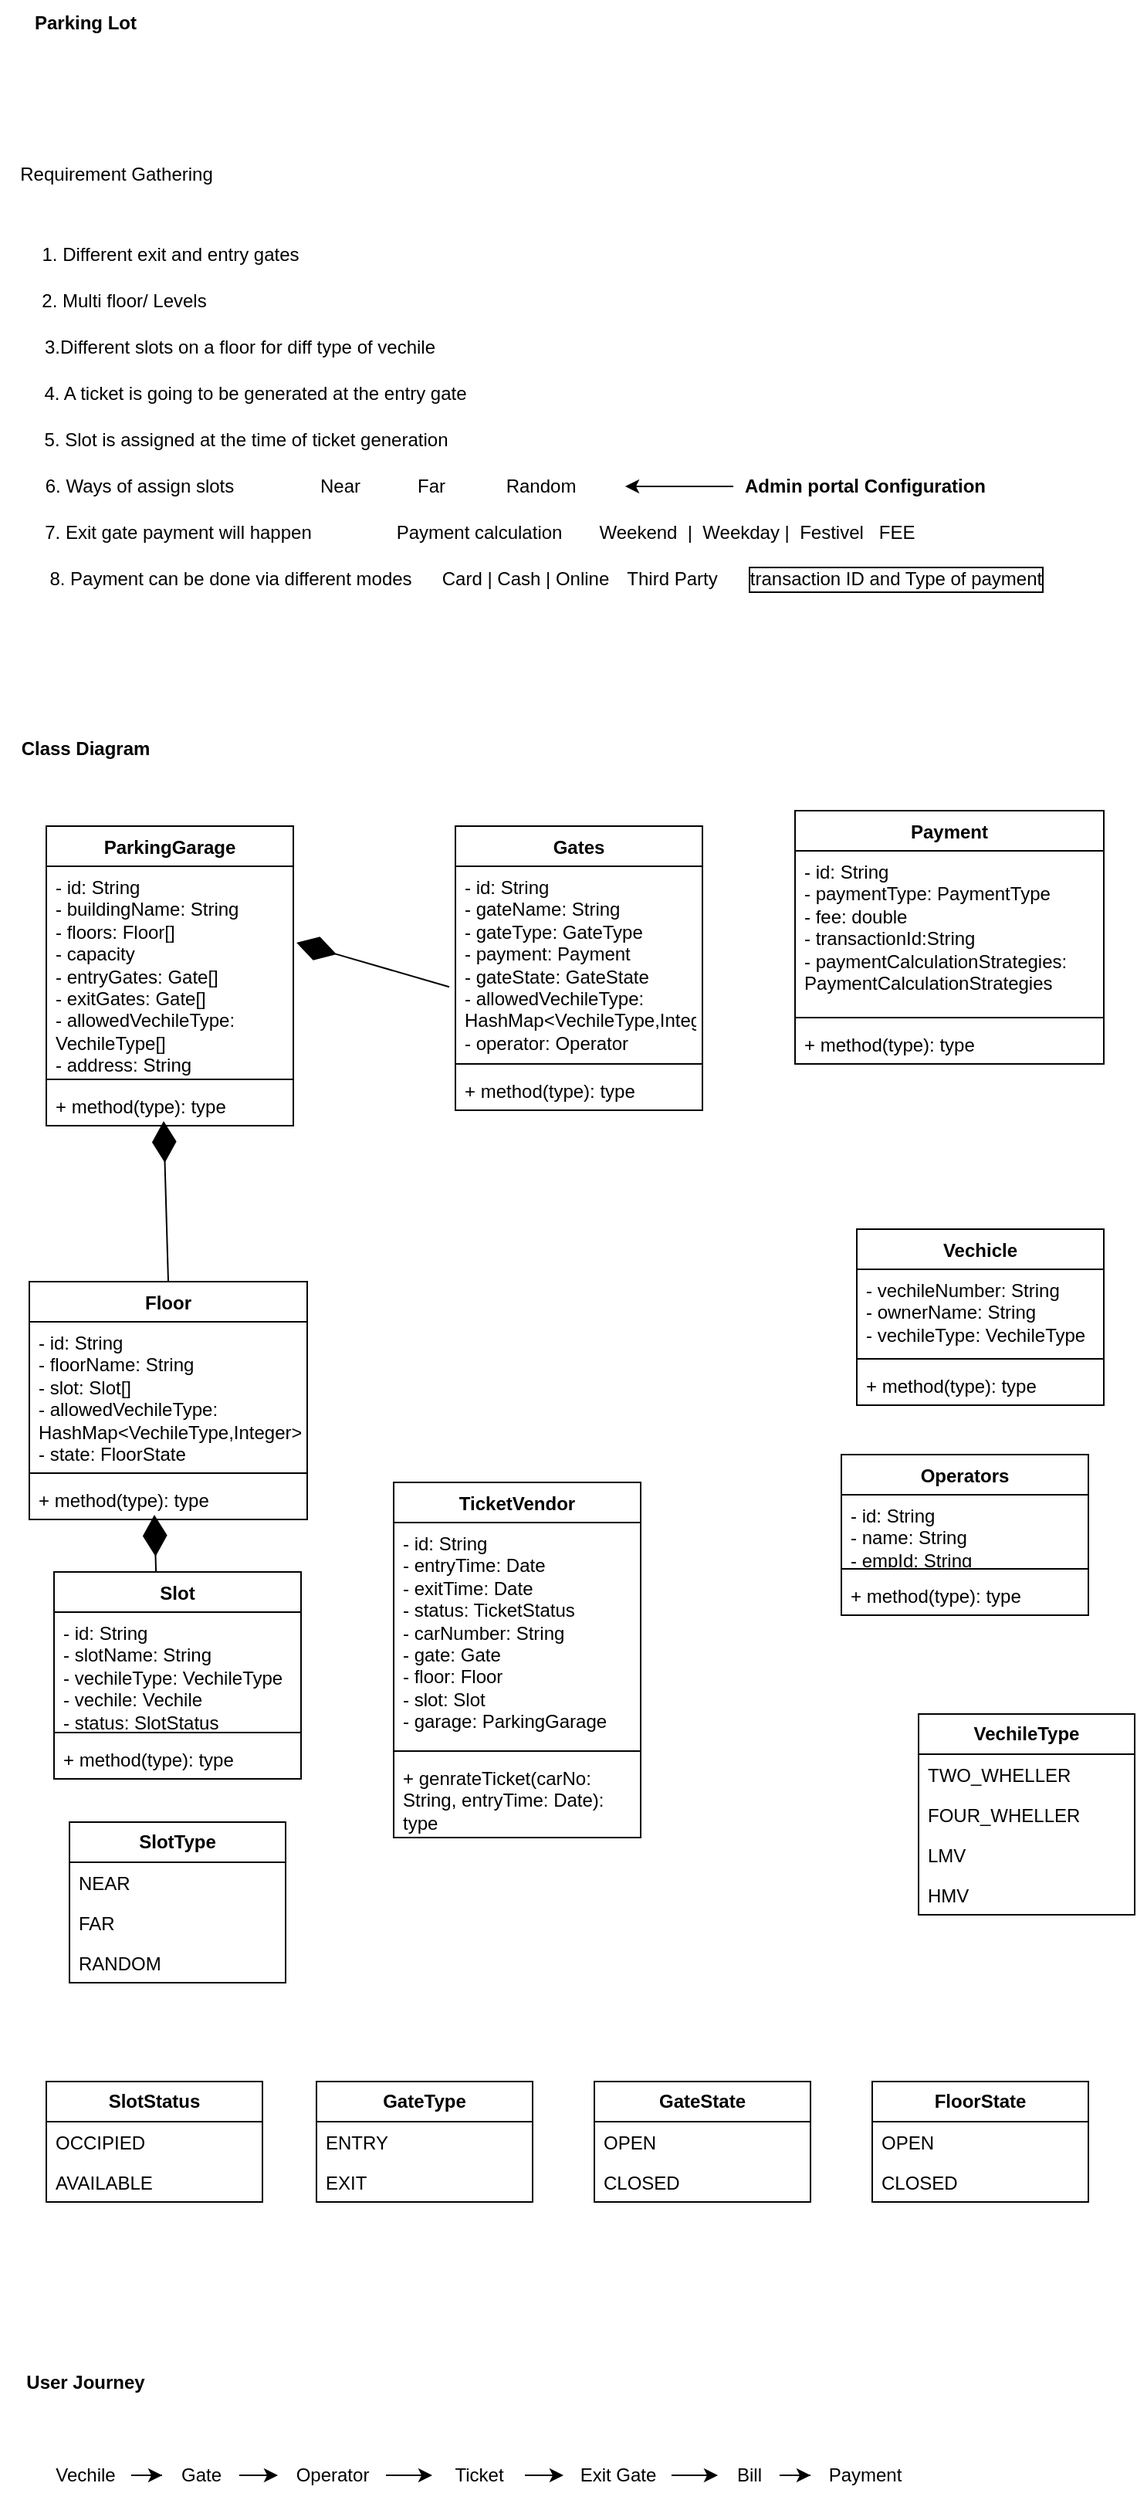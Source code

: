 <mxfile version="26.0.4">
  <diagram name="Page-1" id="C8TJBIB4cI3RyI80sVMX">
    <mxGraphModel dx="1434" dy="836" grid="1" gridSize="10" guides="1" tooltips="1" connect="1" arrows="1" fold="1" page="1" pageScale="1" pageWidth="827" pageHeight="1169" math="0" shadow="0">
      <root>
        <mxCell id="0" />
        <mxCell id="1" parent="0" />
        <mxCell id="tVv8EJueiG8kkGohXM46-1" value="Parking Lot" style="text;html=1;align=center;verticalAlign=middle;resizable=0;points=[];autosize=1;strokeColor=none;fillColor=none;fontStyle=1" vertex="1" parent="1">
          <mxGeometry x="40" y="50" width="80" height="30" as="geometry" />
        </mxCell>
        <mxCell id="tVv8EJueiG8kkGohXM46-2" value="Requirement Gathering" style="text;html=1;align=center;verticalAlign=middle;resizable=0;points=[];autosize=1;strokeColor=none;fillColor=none;" vertex="1" parent="1">
          <mxGeometry x="25" y="148" width="150" height="30" as="geometry" />
        </mxCell>
        <mxCell id="tVv8EJueiG8kkGohXM46-3" value="1. Different exit and entry gates" style="text;html=1;align=center;verticalAlign=middle;resizable=0;points=[];autosize=1;strokeColor=none;fillColor=none;" vertex="1" parent="1">
          <mxGeometry x="40" y="200" width="190" height="30" as="geometry" />
        </mxCell>
        <mxCell id="tVv8EJueiG8kkGohXM46-4" value="2. Multi floor/ Levels" style="text;html=1;align=center;verticalAlign=middle;resizable=0;points=[];autosize=1;strokeColor=none;fillColor=none;" vertex="1" parent="1">
          <mxGeometry x="40" y="230" width="130" height="30" as="geometry" />
        </mxCell>
        <mxCell id="tVv8EJueiG8kkGohXM46-5" value="3.Different slots on a floor for diff type of vechile" style="text;html=1;align=center;verticalAlign=middle;resizable=0;points=[];autosize=1;strokeColor=none;fillColor=none;" vertex="1" parent="1">
          <mxGeometry x="40" y="260" width="280" height="30" as="geometry" />
        </mxCell>
        <mxCell id="tVv8EJueiG8kkGohXM46-7" value="4. A ticket is going to be generated at the entry gate" style="text;html=1;align=center;verticalAlign=middle;resizable=0;points=[];autosize=1;strokeColor=none;fillColor=none;" vertex="1" parent="1">
          <mxGeometry x="40" y="290" width="300" height="30" as="geometry" />
        </mxCell>
        <mxCell id="tVv8EJueiG8kkGohXM46-8" value="5. Slot is assigned at the time of ticket generation" style="text;html=1;align=center;verticalAlign=middle;resizable=0;points=[];autosize=1;strokeColor=none;fillColor=none;" vertex="1" parent="1">
          <mxGeometry x="44" y="320" width="280" height="30" as="geometry" />
        </mxCell>
        <mxCell id="tVv8EJueiG8kkGohXM46-9" value="6. Ways of assign slots" style="text;html=1;align=center;verticalAlign=middle;resizable=0;points=[];autosize=1;strokeColor=none;fillColor=none;" vertex="1" parent="1">
          <mxGeometry x="40" y="350" width="150" height="30" as="geometry" />
        </mxCell>
        <mxCell id="tVv8EJueiG8kkGohXM46-11" value="Near" style="text;html=1;align=center;verticalAlign=middle;resizable=0;points=[];autosize=1;strokeColor=none;fillColor=none;" vertex="1" parent="1">
          <mxGeometry x="220" y="350" width="50" height="30" as="geometry" />
        </mxCell>
        <mxCell id="tVv8EJueiG8kkGohXM46-12" value="Far" style="text;html=1;align=center;verticalAlign=middle;resizable=0;points=[];autosize=1;strokeColor=none;fillColor=none;" vertex="1" parent="1">
          <mxGeometry x="284" y="350" width="40" height="30" as="geometry" />
        </mxCell>
        <mxCell id="tVv8EJueiG8kkGohXM46-13" value="Random" style="text;html=1;align=center;verticalAlign=middle;resizable=0;points=[];autosize=1;strokeColor=none;fillColor=none;" vertex="1" parent="1">
          <mxGeometry x="340" y="350" width="70" height="30" as="geometry" />
        </mxCell>
        <mxCell id="tVv8EJueiG8kkGohXM46-15" style="edgeStyle=orthogonalEdgeStyle;rounded=0;orthogonalLoop=1;jettySize=auto;html=1;" edge="1" parent="1" source="tVv8EJueiG8kkGohXM46-14">
          <mxGeometry relative="1" as="geometry">
            <mxPoint x="430" y="365" as="targetPoint" />
          </mxGeometry>
        </mxCell>
        <mxCell id="tVv8EJueiG8kkGohXM46-14" value="Admin portal Configuration" style="text;html=1;align=center;verticalAlign=middle;resizable=0;points=[];autosize=1;strokeColor=none;fillColor=none;fontStyle=1" vertex="1" parent="1">
          <mxGeometry x="500" y="350" width="170" height="30" as="geometry" />
        </mxCell>
        <mxCell id="tVv8EJueiG8kkGohXM46-16" value="7. Exit gate payment will happen" style="text;html=1;align=center;verticalAlign=middle;resizable=0;points=[];autosize=1;strokeColor=none;fillColor=none;" vertex="1" parent="1">
          <mxGeometry x="40" y="380" width="200" height="30" as="geometry" />
        </mxCell>
        <mxCell id="tVv8EJueiG8kkGohXM46-17" value="Payment calculation" style="text;html=1;align=center;verticalAlign=middle;resizable=0;points=[];autosize=1;strokeColor=none;fillColor=none;" vertex="1" parent="1">
          <mxGeometry x="270" y="380" width="130" height="30" as="geometry" />
        </mxCell>
        <mxCell id="tVv8EJueiG8kkGohXM46-18" value="Weekend&amp;nbsp; |&amp;nbsp; Weekday |&amp;nbsp; Festivel&amp;nbsp; &amp;nbsp;FEE" style="text;html=1;align=center;verticalAlign=middle;resizable=0;points=[];autosize=1;strokeColor=none;fillColor=none;" vertex="1" parent="1">
          <mxGeometry x="400" y="380" width="230" height="30" as="geometry" />
        </mxCell>
        <mxCell id="tVv8EJueiG8kkGohXM46-19" value="8. Payment can be done via different modes" style="text;html=1;align=center;verticalAlign=middle;resizable=0;points=[];autosize=1;strokeColor=none;fillColor=none;" vertex="1" parent="1">
          <mxGeometry x="44" y="410" width="260" height="30" as="geometry" />
        </mxCell>
        <mxCell id="tVv8EJueiG8kkGohXM46-20" value="Card | Cash | Online" style="text;html=1;align=center;verticalAlign=middle;resizable=0;points=[];autosize=1;strokeColor=none;fillColor=none;" vertex="1" parent="1">
          <mxGeometry x="300" y="410" width="130" height="30" as="geometry" />
        </mxCell>
        <mxCell id="tVv8EJueiG8kkGohXM46-21" value="Third Party" style="text;html=1;align=center;verticalAlign=middle;resizable=0;points=[];autosize=1;strokeColor=none;fillColor=none;" vertex="1" parent="1">
          <mxGeometry x="420" y="410" width="80" height="30" as="geometry" />
        </mxCell>
        <mxCell id="tVv8EJueiG8kkGohXM46-23" value="transaction ID and Type of payment" style="text;html=1;align=center;verticalAlign=middle;resizable=0;points=[];autosize=1;strokeColor=none;fillColor=none;labelBorderColor=default;" vertex="1" parent="1">
          <mxGeometry x="500" y="410" width="210" height="30" as="geometry" />
        </mxCell>
        <mxCell id="tVv8EJueiG8kkGohXM46-24" value="Class Diagram" style="text;html=1;align=center;verticalAlign=middle;resizable=0;points=[];autosize=1;strokeColor=none;fillColor=none;fontStyle=1" vertex="1" parent="1">
          <mxGeometry x="30" y="520" width="100" height="30" as="geometry" />
        </mxCell>
        <mxCell id="tVv8EJueiG8kkGohXM46-26" value="ParkingGarage" style="swimlane;fontStyle=1;align=center;verticalAlign=top;childLayout=stackLayout;horizontal=1;startSize=26;horizontalStack=0;resizeParent=1;resizeParentMax=0;resizeLast=0;collapsible=1;marginBottom=0;whiteSpace=wrap;html=1;" vertex="1" parent="1">
          <mxGeometry x="55" y="585" width="160" height="194" as="geometry" />
        </mxCell>
        <mxCell id="tVv8EJueiG8kkGohXM46-27" value="- id: String&lt;br&gt;&lt;div&gt;- buildingName: String&lt;/div&gt;&lt;div&gt;- floors: Floor[]&lt;/div&gt;&lt;div&gt;- capacity&lt;/div&gt;&lt;div&gt;- entryGates: Gate[]&lt;/div&gt;&lt;div&gt;- exitGates: Gate[]&lt;/div&gt;&lt;div&gt;- allowedVechileType: VechileType[]&lt;/div&gt;&lt;div&gt;- address: String&lt;/div&gt;" style="text;strokeColor=none;fillColor=none;align=left;verticalAlign=top;spacingLeft=4;spacingRight=4;overflow=hidden;rotatable=0;points=[[0,0.5],[1,0.5]];portConstraint=eastwest;whiteSpace=wrap;html=1;" vertex="1" parent="tVv8EJueiG8kkGohXM46-26">
          <mxGeometry y="26" width="160" height="134" as="geometry" />
        </mxCell>
        <mxCell id="tVv8EJueiG8kkGohXM46-28" value="" style="line;strokeWidth=1;fillColor=none;align=left;verticalAlign=middle;spacingTop=-1;spacingLeft=3;spacingRight=3;rotatable=0;labelPosition=right;points=[];portConstraint=eastwest;strokeColor=inherit;" vertex="1" parent="tVv8EJueiG8kkGohXM46-26">
          <mxGeometry y="160" width="160" height="8" as="geometry" />
        </mxCell>
        <mxCell id="tVv8EJueiG8kkGohXM46-29" value="+ method(type): type" style="text;strokeColor=none;fillColor=none;align=left;verticalAlign=top;spacingLeft=4;spacingRight=4;overflow=hidden;rotatable=0;points=[[0,0.5],[1,0.5]];portConstraint=eastwest;whiteSpace=wrap;html=1;" vertex="1" parent="tVv8EJueiG8kkGohXM46-26">
          <mxGeometry y="168" width="160" height="26" as="geometry" />
        </mxCell>
        <mxCell id="tVv8EJueiG8kkGohXM46-32" value="Gates" style="swimlane;fontStyle=1;align=center;verticalAlign=top;childLayout=stackLayout;horizontal=1;startSize=26;horizontalStack=0;resizeParent=1;resizeParentMax=0;resizeLast=0;collapsible=1;marginBottom=0;whiteSpace=wrap;html=1;" vertex="1" parent="1">
          <mxGeometry x="320" y="585" width="160" height="184" as="geometry" />
        </mxCell>
        <mxCell id="tVv8EJueiG8kkGohXM46-33" value="- id: String&lt;div&gt;- gateName: String&lt;/div&gt;&lt;div&gt;- gateType: GateType&lt;/div&gt;&lt;div&gt;- payment: Payment&lt;/div&gt;&lt;div&gt;- gateState: GateState&lt;/div&gt;&lt;div&gt;-&amp;nbsp;&lt;span style=&quot;background-color: transparent; color: light-dark(rgb(0, 0, 0), rgb(255, 255, 255));&quot;&gt;allowedVechileType: HashMap&amp;lt;VechileType,Integer&amp;gt;&lt;/span&gt;&lt;/div&gt;&lt;div&gt;&lt;span style=&quot;background-color: transparent; color: light-dark(rgb(0, 0, 0), rgb(255, 255, 255));&quot;&gt;- operator: Operator&lt;/span&gt;&lt;/div&gt;" style="text;strokeColor=none;fillColor=none;align=left;verticalAlign=top;spacingLeft=4;spacingRight=4;overflow=hidden;rotatable=0;points=[[0,0.5],[1,0.5]];portConstraint=eastwest;whiteSpace=wrap;html=1;" vertex="1" parent="tVv8EJueiG8kkGohXM46-32">
          <mxGeometry y="26" width="160" height="124" as="geometry" />
        </mxCell>
        <mxCell id="tVv8EJueiG8kkGohXM46-34" value="" style="line;strokeWidth=1;fillColor=none;align=left;verticalAlign=middle;spacingTop=-1;spacingLeft=3;spacingRight=3;rotatable=0;labelPosition=right;points=[];portConstraint=eastwest;strokeColor=inherit;" vertex="1" parent="tVv8EJueiG8kkGohXM46-32">
          <mxGeometry y="150" width="160" height="8" as="geometry" />
        </mxCell>
        <mxCell id="tVv8EJueiG8kkGohXM46-35" value="+ method(type): type" style="text;strokeColor=none;fillColor=none;align=left;verticalAlign=top;spacingLeft=4;spacingRight=4;overflow=hidden;rotatable=0;points=[[0,0.5],[1,0.5]];portConstraint=eastwest;whiteSpace=wrap;html=1;" vertex="1" parent="tVv8EJueiG8kkGohXM46-32">
          <mxGeometry y="158" width="160" height="26" as="geometry" />
        </mxCell>
        <mxCell id="tVv8EJueiG8kkGohXM46-36" value="&lt;b&gt;GateType&lt;/b&gt;" style="swimlane;fontStyle=0;childLayout=stackLayout;horizontal=1;startSize=26;fillColor=none;horizontalStack=0;resizeParent=1;resizeParentMax=0;resizeLast=0;collapsible=1;marginBottom=0;whiteSpace=wrap;html=1;" vertex="1" parent="1">
          <mxGeometry x="230" y="1398" width="140" height="78" as="geometry" />
        </mxCell>
        <mxCell id="tVv8EJueiG8kkGohXM46-37" value="ENTRY" style="text;strokeColor=none;fillColor=none;align=left;verticalAlign=top;spacingLeft=4;spacingRight=4;overflow=hidden;rotatable=0;points=[[0,0.5],[1,0.5]];portConstraint=eastwest;whiteSpace=wrap;html=1;" vertex="1" parent="tVv8EJueiG8kkGohXM46-36">
          <mxGeometry y="26" width="140" height="26" as="geometry" />
        </mxCell>
        <mxCell id="tVv8EJueiG8kkGohXM46-38" value="EXIT" style="text;strokeColor=none;fillColor=none;align=left;verticalAlign=top;spacingLeft=4;spacingRight=4;overflow=hidden;rotatable=0;points=[[0,0.5],[1,0.5]];portConstraint=eastwest;whiteSpace=wrap;html=1;" vertex="1" parent="tVv8EJueiG8kkGohXM46-36">
          <mxGeometry y="52" width="140" height="26" as="geometry" />
        </mxCell>
        <mxCell id="tVv8EJueiG8kkGohXM46-40" value="Floor" style="swimlane;fontStyle=1;align=center;verticalAlign=top;childLayout=stackLayout;horizontal=1;startSize=26;horizontalStack=0;resizeParent=1;resizeParentMax=0;resizeLast=0;collapsible=1;marginBottom=0;whiteSpace=wrap;html=1;" vertex="1" parent="1">
          <mxGeometry x="44" y="880.01" width="180" height="154" as="geometry" />
        </mxCell>
        <mxCell id="tVv8EJueiG8kkGohXM46-41" value="- id: String&lt;div&gt;- floorName: String&lt;/div&gt;&lt;div&gt;- slot: Slot[]&lt;/div&gt;&lt;div&gt;&lt;div&gt;- allowedVechileType: HashMap&amp;lt;VechileType,Integer&amp;gt;&lt;/div&gt;&lt;/div&gt;&lt;div&gt;- state: FloorState&lt;/div&gt;" style="text;strokeColor=none;fillColor=none;align=left;verticalAlign=top;spacingLeft=4;spacingRight=4;overflow=hidden;rotatable=0;points=[[0,0.5],[1,0.5]];portConstraint=eastwest;whiteSpace=wrap;html=1;" vertex="1" parent="tVv8EJueiG8kkGohXM46-40">
          <mxGeometry y="26" width="180" height="94" as="geometry" />
        </mxCell>
        <mxCell id="tVv8EJueiG8kkGohXM46-42" value="" style="line;strokeWidth=1;fillColor=none;align=left;verticalAlign=middle;spacingTop=-1;spacingLeft=3;spacingRight=3;rotatable=0;labelPosition=right;points=[];portConstraint=eastwest;strokeColor=inherit;" vertex="1" parent="tVv8EJueiG8kkGohXM46-40">
          <mxGeometry y="120" width="180" height="8" as="geometry" />
        </mxCell>
        <mxCell id="tVv8EJueiG8kkGohXM46-43" value="+ method(type): type" style="text;strokeColor=none;fillColor=none;align=left;verticalAlign=top;spacingLeft=4;spacingRight=4;overflow=hidden;rotatable=0;points=[[0,0.5],[1,0.5]];portConstraint=eastwest;whiteSpace=wrap;html=1;" vertex="1" parent="tVv8EJueiG8kkGohXM46-40">
          <mxGeometry y="128" width="180" height="26" as="geometry" />
        </mxCell>
        <mxCell id="tVv8EJueiG8kkGohXM46-44" value="" style="endArrow=diamondThin;endFill=1;endSize=24;html=1;rounded=0;exitX=0.413;exitY=0.009;exitDx=0;exitDy=0;entryX=0.45;entryY=0.885;entryDx=0;entryDy=0;entryPerimeter=0;exitPerimeter=0;" edge="1" parent="1" source="tVv8EJueiG8kkGohXM46-47" target="tVv8EJueiG8kkGohXM46-43">
          <mxGeometry width="160" relative="1" as="geometry">
            <mxPoint x="95.7" y="1157.01" as="sourcePoint" />
            <mxPoint x="130" y="1020.01" as="targetPoint" />
          </mxGeometry>
        </mxCell>
        <mxCell id="tVv8EJueiG8kkGohXM46-45" value="" style="endArrow=diamondThin;endFill=1;endSize=24;html=1;rounded=0;entryX=0.475;entryY=0.885;entryDx=0;entryDy=0;entryPerimeter=0;exitX=0.5;exitY=0;exitDx=0;exitDy=0;" edge="1" parent="1" source="tVv8EJueiG8kkGohXM46-40" target="tVv8EJueiG8kkGohXM46-29">
          <mxGeometry width="160" relative="1" as="geometry">
            <mxPoint x="340" y="900.01" as="sourcePoint" />
            <mxPoint x="131.96" y="859.998" as="targetPoint" />
          </mxGeometry>
        </mxCell>
        <mxCell id="tVv8EJueiG8kkGohXM46-46" value="" style="endArrow=diamondThin;endFill=1;endSize=24;html=1;rounded=0;entryX=1.013;entryY=0.369;entryDx=0;entryDy=0;entryPerimeter=0;exitX=-0.025;exitY=0.63;exitDx=0;exitDy=0;exitPerimeter=0;" edge="1" parent="1" source="tVv8EJueiG8kkGohXM46-33" target="tVv8EJueiG8kkGohXM46-27">
          <mxGeometry width="160" relative="1" as="geometry">
            <mxPoint x="350" y="820" as="sourcePoint" />
            <mxPoint x="510" y="820" as="targetPoint" />
          </mxGeometry>
        </mxCell>
        <mxCell id="tVv8EJueiG8kkGohXM46-47" value="Slot" style="swimlane;fontStyle=1;align=center;verticalAlign=top;childLayout=stackLayout;horizontal=1;startSize=26;horizontalStack=0;resizeParent=1;resizeParentMax=0;resizeLast=0;collapsible=1;marginBottom=0;whiteSpace=wrap;html=1;" vertex="1" parent="1">
          <mxGeometry x="60" y="1068" width="160" height="134" as="geometry" />
        </mxCell>
        <mxCell id="tVv8EJueiG8kkGohXM46-48" value="- id: String&lt;div&gt;- slotName: String&lt;/div&gt;&lt;div&gt;- vechileType: VechileType&lt;/div&gt;&lt;div&gt;- vechile: Vechile&lt;/div&gt;&lt;div&gt;- status: SlotStatus&lt;/div&gt;" style="text;strokeColor=none;fillColor=none;align=left;verticalAlign=top;spacingLeft=4;spacingRight=4;overflow=hidden;rotatable=0;points=[[0,0.5],[1,0.5]];portConstraint=eastwest;whiteSpace=wrap;html=1;" vertex="1" parent="tVv8EJueiG8kkGohXM46-47">
          <mxGeometry y="26" width="160" height="74" as="geometry" />
        </mxCell>
        <mxCell id="tVv8EJueiG8kkGohXM46-49" value="" style="line;strokeWidth=1;fillColor=none;align=left;verticalAlign=middle;spacingTop=-1;spacingLeft=3;spacingRight=3;rotatable=0;labelPosition=right;points=[];portConstraint=eastwest;strokeColor=inherit;" vertex="1" parent="tVv8EJueiG8kkGohXM46-47">
          <mxGeometry y="100" width="160" height="8" as="geometry" />
        </mxCell>
        <mxCell id="tVv8EJueiG8kkGohXM46-50" value="+ method(type): type" style="text;strokeColor=none;fillColor=none;align=left;verticalAlign=top;spacingLeft=4;spacingRight=4;overflow=hidden;rotatable=0;points=[[0,0.5],[1,0.5]];portConstraint=eastwest;whiteSpace=wrap;html=1;" vertex="1" parent="tVv8EJueiG8kkGohXM46-47">
          <mxGeometry y="108" width="160" height="26" as="geometry" />
        </mxCell>
        <mxCell id="tVv8EJueiG8kkGohXM46-52" value="TicketVendor" style="swimlane;fontStyle=1;align=center;verticalAlign=top;childLayout=stackLayout;horizontal=1;startSize=26;horizontalStack=0;resizeParent=1;resizeParentMax=0;resizeLast=0;collapsible=1;marginBottom=0;whiteSpace=wrap;html=1;" vertex="1" parent="1">
          <mxGeometry x="280" y="1010" width="160" height="230" as="geometry" />
        </mxCell>
        <mxCell id="tVv8EJueiG8kkGohXM46-53" value="- id: String&lt;div&gt;- entryTime: Date&lt;/div&gt;&lt;div&gt;- exitTime: Date&lt;/div&gt;&lt;div&gt;- status: TicketStatus&lt;/div&gt;&lt;div&gt;- carNumber: String&lt;/div&gt;&lt;div&gt;- gate: Gate&lt;/div&gt;&lt;div&gt;- floor: Floor&lt;/div&gt;&lt;div&gt;- slot: Slot&lt;/div&gt;&lt;div&gt;- garage: ParkingGarage&lt;/div&gt;" style="text;strokeColor=none;fillColor=none;align=left;verticalAlign=top;spacingLeft=4;spacingRight=4;overflow=hidden;rotatable=0;points=[[0,0.5],[1,0.5]];portConstraint=eastwest;whiteSpace=wrap;html=1;" vertex="1" parent="tVv8EJueiG8kkGohXM46-52">
          <mxGeometry y="26" width="160" height="144" as="geometry" />
        </mxCell>
        <mxCell id="tVv8EJueiG8kkGohXM46-54" value="" style="line;strokeWidth=1;fillColor=none;align=left;verticalAlign=middle;spacingTop=-1;spacingLeft=3;spacingRight=3;rotatable=0;labelPosition=right;points=[];portConstraint=eastwest;strokeColor=inherit;" vertex="1" parent="tVv8EJueiG8kkGohXM46-52">
          <mxGeometry y="170" width="160" height="8" as="geometry" />
        </mxCell>
        <mxCell id="tVv8EJueiG8kkGohXM46-55" value="+ genrateTicket(carNo: String, entryTime: Date): type" style="text;strokeColor=none;fillColor=none;align=left;verticalAlign=top;spacingLeft=4;spacingRight=4;overflow=hidden;rotatable=0;points=[[0,0.5],[1,0.5]];portConstraint=eastwest;whiteSpace=wrap;html=1;" vertex="1" parent="tVv8EJueiG8kkGohXM46-52">
          <mxGeometry y="178" width="160" height="52" as="geometry" />
        </mxCell>
        <mxCell id="tVv8EJueiG8kkGohXM46-60" value="&lt;b&gt;SlotType&lt;/b&gt;" style="swimlane;fontStyle=0;childLayout=stackLayout;horizontal=1;startSize=26;fillColor=none;horizontalStack=0;resizeParent=1;resizeParentMax=0;resizeLast=0;collapsible=1;marginBottom=0;whiteSpace=wrap;html=1;" vertex="1" parent="1">
          <mxGeometry x="70" y="1230.01" width="140" height="104" as="geometry" />
        </mxCell>
        <mxCell id="tVv8EJueiG8kkGohXM46-61" value="NEAR" style="text;strokeColor=none;fillColor=none;align=left;verticalAlign=top;spacingLeft=4;spacingRight=4;overflow=hidden;rotatable=0;points=[[0,0.5],[1,0.5]];portConstraint=eastwest;whiteSpace=wrap;html=1;" vertex="1" parent="tVv8EJueiG8kkGohXM46-60">
          <mxGeometry y="26" width="140" height="26" as="geometry" />
        </mxCell>
        <mxCell id="tVv8EJueiG8kkGohXM46-62" value="FAR" style="text;strokeColor=none;fillColor=none;align=left;verticalAlign=top;spacingLeft=4;spacingRight=4;overflow=hidden;rotatable=0;points=[[0,0.5],[1,0.5]];portConstraint=eastwest;whiteSpace=wrap;html=1;" vertex="1" parent="tVv8EJueiG8kkGohXM46-60">
          <mxGeometry y="52" width="140" height="26" as="geometry" />
        </mxCell>
        <mxCell id="tVv8EJueiG8kkGohXM46-63" value="RANDOM" style="text;strokeColor=none;fillColor=none;align=left;verticalAlign=top;spacingLeft=4;spacingRight=4;overflow=hidden;rotatable=0;points=[[0,0.5],[1,0.5]];portConstraint=eastwest;whiteSpace=wrap;html=1;" vertex="1" parent="tVv8EJueiG8kkGohXM46-60">
          <mxGeometry y="78" width="140" height="26" as="geometry" />
        </mxCell>
        <mxCell id="tVv8EJueiG8kkGohXM46-64" value="Payment" style="swimlane;fontStyle=1;align=center;verticalAlign=top;childLayout=stackLayout;horizontal=1;startSize=26;horizontalStack=0;resizeParent=1;resizeParentMax=0;resizeLast=0;collapsible=1;marginBottom=0;whiteSpace=wrap;html=1;" vertex="1" parent="1">
          <mxGeometry x="540" y="575" width="200" height="164" as="geometry" />
        </mxCell>
        <mxCell id="tVv8EJueiG8kkGohXM46-65" value="- id: String&lt;div&gt;- paymentType: PaymentType&lt;/div&gt;&lt;div&gt;- fee: double&lt;/div&gt;&lt;div&gt;- transactionId:String&lt;/div&gt;&lt;div&gt;- paymentCalculationStrategies: P&lt;span style=&quot;background-color: transparent; color: light-dark(rgb(0, 0, 0), rgb(255, 255, 255));&quot;&gt;aymentCalculationStrategies&lt;/span&gt;&lt;/div&gt;" style="text;strokeColor=none;fillColor=none;align=left;verticalAlign=top;spacingLeft=4;spacingRight=4;overflow=hidden;rotatable=0;points=[[0,0.5],[1,0.5]];portConstraint=eastwest;whiteSpace=wrap;html=1;" vertex="1" parent="tVv8EJueiG8kkGohXM46-64">
          <mxGeometry y="26" width="200" height="104" as="geometry" />
        </mxCell>
        <mxCell id="tVv8EJueiG8kkGohXM46-66" value="" style="line;strokeWidth=1;fillColor=none;align=left;verticalAlign=middle;spacingTop=-1;spacingLeft=3;spacingRight=3;rotatable=0;labelPosition=right;points=[];portConstraint=eastwest;strokeColor=inherit;" vertex="1" parent="tVv8EJueiG8kkGohXM46-64">
          <mxGeometry y="130" width="200" height="8" as="geometry" />
        </mxCell>
        <mxCell id="tVv8EJueiG8kkGohXM46-67" value="+ method(type): type" style="text;strokeColor=none;fillColor=none;align=left;verticalAlign=top;spacingLeft=4;spacingRight=4;overflow=hidden;rotatable=0;points=[[0,0.5],[1,0.5]];portConstraint=eastwest;whiteSpace=wrap;html=1;" vertex="1" parent="tVv8EJueiG8kkGohXM46-64">
          <mxGeometry y="138" width="200" height="26" as="geometry" />
        </mxCell>
        <mxCell id="tVv8EJueiG8kkGohXM46-68" value="&lt;b&gt;GateState&lt;/b&gt;" style="swimlane;fontStyle=0;childLayout=stackLayout;horizontal=1;startSize=26;fillColor=none;horizontalStack=0;resizeParent=1;resizeParentMax=0;resizeLast=0;collapsible=1;marginBottom=0;whiteSpace=wrap;html=1;" vertex="1" parent="1">
          <mxGeometry x="410" y="1398" width="140" height="78" as="geometry" />
        </mxCell>
        <mxCell id="tVv8EJueiG8kkGohXM46-69" value="OPEN" style="text;strokeColor=none;fillColor=none;align=left;verticalAlign=top;spacingLeft=4;spacingRight=4;overflow=hidden;rotatable=0;points=[[0,0.5],[1,0.5]];portConstraint=eastwest;whiteSpace=wrap;html=1;" vertex="1" parent="tVv8EJueiG8kkGohXM46-68">
          <mxGeometry y="26" width="140" height="26" as="geometry" />
        </mxCell>
        <mxCell id="tVv8EJueiG8kkGohXM46-70" value="CLOSED" style="text;strokeColor=none;fillColor=none;align=left;verticalAlign=top;spacingLeft=4;spacingRight=4;overflow=hidden;rotatable=0;points=[[0,0.5],[1,0.5]];portConstraint=eastwest;whiteSpace=wrap;html=1;" vertex="1" parent="tVv8EJueiG8kkGohXM46-68">
          <mxGeometry y="52" width="140" height="26" as="geometry" />
        </mxCell>
        <mxCell id="tVv8EJueiG8kkGohXM46-72" value="Vechicle" style="swimlane;fontStyle=1;align=center;verticalAlign=top;childLayout=stackLayout;horizontal=1;startSize=26;horizontalStack=0;resizeParent=1;resizeParentMax=0;resizeLast=0;collapsible=1;marginBottom=0;whiteSpace=wrap;html=1;" vertex="1" parent="1">
          <mxGeometry x="580" y="846" width="160" height="114" as="geometry" />
        </mxCell>
        <mxCell id="tVv8EJueiG8kkGohXM46-73" value="- vechileNumber: String&lt;div&gt;- ownerName: String&lt;/div&gt;&lt;div&gt;- vechileType: VechileType&lt;/div&gt;" style="text;strokeColor=none;fillColor=none;align=left;verticalAlign=top;spacingLeft=4;spacingRight=4;overflow=hidden;rotatable=0;points=[[0,0.5],[1,0.5]];portConstraint=eastwest;whiteSpace=wrap;html=1;" vertex="1" parent="tVv8EJueiG8kkGohXM46-72">
          <mxGeometry y="26" width="160" height="54" as="geometry" />
        </mxCell>
        <mxCell id="tVv8EJueiG8kkGohXM46-74" value="" style="line;strokeWidth=1;fillColor=none;align=left;verticalAlign=middle;spacingTop=-1;spacingLeft=3;spacingRight=3;rotatable=0;labelPosition=right;points=[];portConstraint=eastwest;strokeColor=inherit;" vertex="1" parent="tVv8EJueiG8kkGohXM46-72">
          <mxGeometry y="80" width="160" height="8" as="geometry" />
        </mxCell>
        <mxCell id="tVv8EJueiG8kkGohXM46-75" value="+ method(type): type" style="text;strokeColor=none;fillColor=none;align=left;verticalAlign=top;spacingLeft=4;spacingRight=4;overflow=hidden;rotatable=0;points=[[0,0.5],[1,0.5]];portConstraint=eastwest;whiteSpace=wrap;html=1;" vertex="1" parent="tVv8EJueiG8kkGohXM46-72">
          <mxGeometry y="88" width="160" height="26" as="geometry" />
        </mxCell>
        <mxCell id="tVv8EJueiG8kkGohXM46-76" value="Operators" style="swimlane;fontStyle=1;align=center;verticalAlign=top;childLayout=stackLayout;horizontal=1;startSize=26;horizontalStack=0;resizeParent=1;resizeParentMax=0;resizeLast=0;collapsible=1;marginBottom=0;whiteSpace=wrap;html=1;" vertex="1" parent="1">
          <mxGeometry x="570" y="992" width="160" height="104" as="geometry" />
        </mxCell>
        <mxCell id="tVv8EJueiG8kkGohXM46-77" value="- id: String&lt;div&gt;- name: String&lt;/div&gt;&lt;div&gt;- empId: String&lt;/div&gt;" style="text;strokeColor=none;fillColor=none;align=left;verticalAlign=top;spacingLeft=4;spacingRight=4;overflow=hidden;rotatable=0;points=[[0,0.5],[1,0.5]];portConstraint=eastwest;whiteSpace=wrap;html=1;" vertex="1" parent="tVv8EJueiG8kkGohXM46-76">
          <mxGeometry y="26" width="160" height="44" as="geometry" />
        </mxCell>
        <mxCell id="tVv8EJueiG8kkGohXM46-78" value="" style="line;strokeWidth=1;fillColor=none;align=left;verticalAlign=middle;spacingTop=-1;spacingLeft=3;spacingRight=3;rotatable=0;labelPosition=right;points=[];portConstraint=eastwest;strokeColor=inherit;" vertex="1" parent="tVv8EJueiG8kkGohXM46-76">
          <mxGeometry y="70" width="160" height="8" as="geometry" />
        </mxCell>
        <mxCell id="tVv8EJueiG8kkGohXM46-79" value="+ method(type): type" style="text;strokeColor=none;fillColor=none;align=left;verticalAlign=top;spacingLeft=4;spacingRight=4;overflow=hidden;rotatable=0;points=[[0,0.5],[1,0.5]];portConstraint=eastwest;whiteSpace=wrap;html=1;" vertex="1" parent="tVv8EJueiG8kkGohXM46-76">
          <mxGeometry y="78" width="160" height="26" as="geometry" />
        </mxCell>
        <mxCell id="tVv8EJueiG8kkGohXM46-80" value="&lt;b&gt;VechileType&lt;/b&gt;" style="swimlane;fontStyle=0;childLayout=stackLayout;horizontal=1;startSize=26;fillColor=none;horizontalStack=0;resizeParent=1;resizeParentMax=0;resizeLast=0;collapsible=1;marginBottom=0;whiteSpace=wrap;html=1;" vertex="1" parent="1">
          <mxGeometry x="620" y="1160" width="140" height="130" as="geometry" />
        </mxCell>
        <mxCell id="tVv8EJueiG8kkGohXM46-81" value="TWO_WHELLER" style="text;strokeColor=none;fillColor=none;align=left;verticalAlign=top;spacingLeft=4;spacingRight=4;overflow=hidden;rotatable=0;points=[[0,0.5],[1,0.5]];portConstraint=eastwest;whiteSpace=wrap;html=1;" vertex="1" parent="tVv8EJueiG8kkGohXM46-80">
          <mxGeometry y="26" width="140" height="26" as="geometry" />
        </mxCell>
        <mxCell id="tVv8EJueiG8kkGohXM46-82" value="FOUR_WHELLER" style="text;strokeColor=none;fillColor=none;align=left;verticalAlign=top;spacingLeft=4;spacingRight=4;overflow=hidden;rotatable=0;points=[[0,0.5],[1,0.5]];portConstraint=eastwest;whiteSpace=wrap;html=1;" vertex="1" parent="tVv8EJueiG8kkGohXM46-80">
          <mxGeometry y="52" width="140" height="26" as="geometry" />
        </mxCell>
        <mxCell id="tVv8EJueiG8kkGohXM46-83" value="LMV" style="text;strokeColor=none;fillColor=none;align=left;verticalAlign=top;spacingLeft=4;spacingRight=4;overflow=hidden;rotatable=0;points=[[0,0.5],[1,0.5]];portConstraint=eastwest;whiteSpace=wrap;html=1;" vertex="1" parent="tVv8EJueiG8kkGohXM46-80">
          <mxGeometry y="78" width="140" height="26" as="geometry" />
        </mxCell>
        <mxCell id="tVv8EJueiG8kkGohXM46-85" value="HMV" style="text;strokeColor=none;fillColor=none;align=left;verticalAlign=top;spacingLeft=4;spacingRight=4;overflow=hidden;rotatable=0;points=[[0,0.5],[1,0.5]];portConstraint=eastwest;whiteSpace=wrap;html=1;" vertex="1" parent="tVv8EJueiG8kkGohXM46-80">
          <mxGeometry y="104" width="140" height="26" as="geometry" />
        </mxCell>
        <mxCell id="tVv8EJueiG8kkGohXM46-87" value="&lt;b&gt;FloorState&lt;/b&gt;" style="swimlane;fontStyle=0;childLayout=stackLayout;horizontal=1;startSize=26;fillColor=none;horizontalStack=0;resizeParent=1;resizeParentMax=0;resizeLast=0;collapsible=1;marginBottom=0;whiteSpace=wrap;html=1;" vertex="1" parent="1">
          <mxGeometry x="590" y="1398" width="140" height="78" as="geometry" />
        </mxCell>
        <mxCell id="tVv8EJueiG8kkGohXM46-88" value="OPEN" style="text;strokeColor=none;fillColor=none;align=left;verticalAlign=top;spacingLeft=4;spacingRight=4;overflow=hidden;rotatable=0;points=[[0,0.5],[1,0.5]];portConstraint=eastwest;whiteSpace=wrap;html=1;" vertex="1" parent="tVv8EJueiG8kkGohXM46-87">
          <mxGeometry y="26" width="140" height="26" as="geometry" />
        </mxCell>
        <mxCell id="tVv8EJueiG8kkGohXM46-89" value="CLOSED" style="text;strokeColor=none;fillColor=none;align=left;verticalAlign=top;spacingLeft=4;spacingRight=4;overflow=hidden;rotatable=0;points=[[0,0.5],[1,0.5]];portConstraint=eastwest;whiteSpace=wrap;html=1;" vertex="1" parent="tVv8EJueiG8kkGohXM46-87">
          <mxGeometry y="52" width="140" height="26" as="geometry" />
        </mxCell>
        <mxCell id="tVv8EJueiG8kkGohXM46-90" value="&lt;b&gt;SlotStatus&lt;/b&gt;" style="swimlane;fontStyle=0;childLayout=stackLayout;horizontal=1;startSize=26;fillColor=none;horizontalStack=0;resizeParent=1;resizeParentMax=0;resizeLast=0;collapsible=1;marginBottom=0;whiteSpace=wrap;html=1;" vertex="1" parent="1">
          <mxGeometry x="55" y="1398" width="140" height="78" as="geometry" />
        </mxCell>
        <mxCell id="tVv8EJueiG8kkGohXM46-91" value="OCCIPIED" style="text;strokeColor=none;fillColor=none;align=left;verticalAlign=top;spacingLeft=4;spacingRight=4;overflow=hidden;rotatable=0;points=[[0,0.5],[1,0.5]];portConstraint=eastwest;whiteSpace=wrap;html=1;" vertex="1" parent="tVv8EJueiG8kkGohXM46-90">
          <mxGeometry y="26" width="140" height="26" as="geometry" />
        </mxCell>
        <mxCell id="tVv8EJueiG8kkGohXM46-92" value="AVAILABLE" style="text;strokeColor=none;fillColor=none;align=left;verticalAlign=top;spacingLeft=4;spacingRight=4;overflow=hidden;rotatable=0;points=[[0,0.5],[1,0.5]];portConstraint=eastwest;whiteSpace=wrap;html=1;" vertex="1" parent="tVv8EJueiG8kkGohXM46-90">
          <mxGeometry y="52" width="140" height="26" as="geometry" />
        </mxCell>
        <mxCell id="tVv8EJueiG8kkGohXM46-93" value="User Journey" style="text;html=1;align=center;verticalAlign=middle;resizable=0;points=[];autosize=1;strokeColor=none;fillColor=none;fontStyle=1" vertex="1" parent="1">
          <mxGeometry x="35" y="1578" width="90" height="30" as="geometry" />
        </mxCell>
        <mxCell id="tVv8EJueiG8kkGohXM46-102" style="edgeStyle=orthogonalEdgeStyle;rounded=0;orthogonalLoop=1;jettySize=auto;html=1;" edge="1" parent="1" source="tVv8EJueiG8kkGohXM46-94" target="tVv8EJueiG8kkGohXM46-95">
          <mxGeometry relative="1" as="geometry" />
        </mxCell>
        <mxCell id="tVv8EJueiG8kkGohXM46-94" value="Vechile" style="text;html=1;align=center;verticalAlign=middle;resizable=0;points=[];autosize=1;strokeColor=none;fillColor=none;" vertex="1" parent="1">
          <mxGeometry x="50" y="1638" width="60" height="30" as="geometry" />
        </mxCell>
        <mxCell id="tVv8EJueiG8kkGohXM46-104" style="edgeStyle=orthogonalEdgeStyle;rounded=0;orthogonalLoop=1;jettySize=auto;html=1;" edge="1" parent="1" source="tVv8EJueiG8kkGohXM46-95" target="tVv8EJueiG8kkGohXM46-96">
          <mxGeometry relative="1" as="geometry" />
        </mxCell>
        <mxCell id="tVv8EJueiG8kkGohXM46-95" value="Gate" style="text;html=1;align=center;verticalAlign=middle;resizable=0;points=[];autosize=1;strokeColor=none;fillColor=none;" vertex="1" parent="1">
          <mxGeometry x="130" y="1638" width="50" height="30" as="geometry" />
        </mxCell>
        <mxCell id="tVv8EJueiG8kkGohXM46-105" style="edgeStyle=orthogonalEdgeStyle;rounded=0;orthogonalLoop=1;jettySize=auto;html=1;" edge="1" parent="1" source="tVv8EJueiG8kkGohXM46-96" target="tVv8EJueiG8kkGohXM46-106">
          <mxGeometry relative="1" as="geometry">
            <mxPoint x="304" y="1653" as="targetPoint" />
          </mxGeometry>
        </mxCell>
        <mxCell id="tVv8EJueiG8kkGohXM46-96" value="Operator" style="text;html=1;align=center;verticalAlign=middle;resizable=0;points=[];autosize=1;strokeColor=none;fillColor=none;" vertex="1" parent="1">
          <mxGeometry x="205" y="1638" width="70" height="30" as="geometry" />
        </mxCell>
        <mxCell id="tVv8EJueiG8kkGohXM46-109" style="edgeStyle=orthogonalEdgeStyle;rounded=0;orthogonalLoop=1;jettySize=auto;html=1;" edge="1" parent="1" source="tVv8EJueiG8kkGohXM46-98" target="tVv8EJueiG8kkGohXM46-99">
          <mxGeometry relative="1" as="geometry" />
        </mxCell>
        <mxCell id="tVv8EJueiG8kkGohXM46-98" value="Exit Gate" style="text;html=1;align=center;verticalAlign=middle;resizable=0;points=[];autosize=1;strokeColor=none;fillColor=none;" vertex="1" parent="1">
          <mxGeometry x="390" y="1638" width="70" height="30" as="geometry" />
        </mxCell>
        <mxCell id="tVv8EJueiG8kkGohXM46-110" style="edgeStyle=orthogonalEdgeStyle;rounded=0;orthogonalLoop=1;jettySize=auto;html=1;" edge="1" parent="1" source="tVv8EJueiG8kkGohXM46-99" target="tVv8EJueiG8kkGohXM46-100">
          <mxGeometry relative="1" as="geometry" />
        </mxCell>
        <mxCell id="tVv8EJueiG8kkGohXM46-99" value="Bill" style="text;html=1;align=center;verticalAlign=middle;resizable=0;points=[];autosize=1;strokeColor=none;fillColor=none;" vertex="1" parent="1">
          <mxGeometry x="490" y="1638" width="40" height="30" as="geometry" />
        </mxCell>
        <mxCell id="tVv8EJueiG8kkGohXM46-100" value="Payment" style="text;html=1;align=center;verticalAlign=middle;resizable=0;points=[];autosize=1;strokeColor=none;fillColor=none;" vertex="1" parent="1">
          <mxGeometry x="550" y="1638" width="70" height="30" as="geometry" />
        </mxCell>
        <mxCell id="tVv8EJueiG8kkGohXM46-108" style="edgeStyle=orthogonalEdgeStyle;rounded=0;orthogonalLoop=1;jettySize=auto;html=1;" edge="1" parent="1" source="tVv8EJueiG8kkGohXM46-106" target="tVv8EJueiG8kkGohXM46-98">
          <mxGeometry relative="1" as="geometry" />
        </mxCell>
        <mxCell id="tVv8EJueiG8kkGohXM46-106" value="Ticket" style="text;html=1;align=center;verticalAlign=middle;resizable=0;points=[];autosize=1;strokeColor=none;fillColor=none;" vertex="1" parent="1">
          <mxGeometry x="305" y="1638" width="60" height="30" as="geometry" />
        </mxCell>
      </root>
    </mxGraphModel>
  </diagram>
</mxfile>
